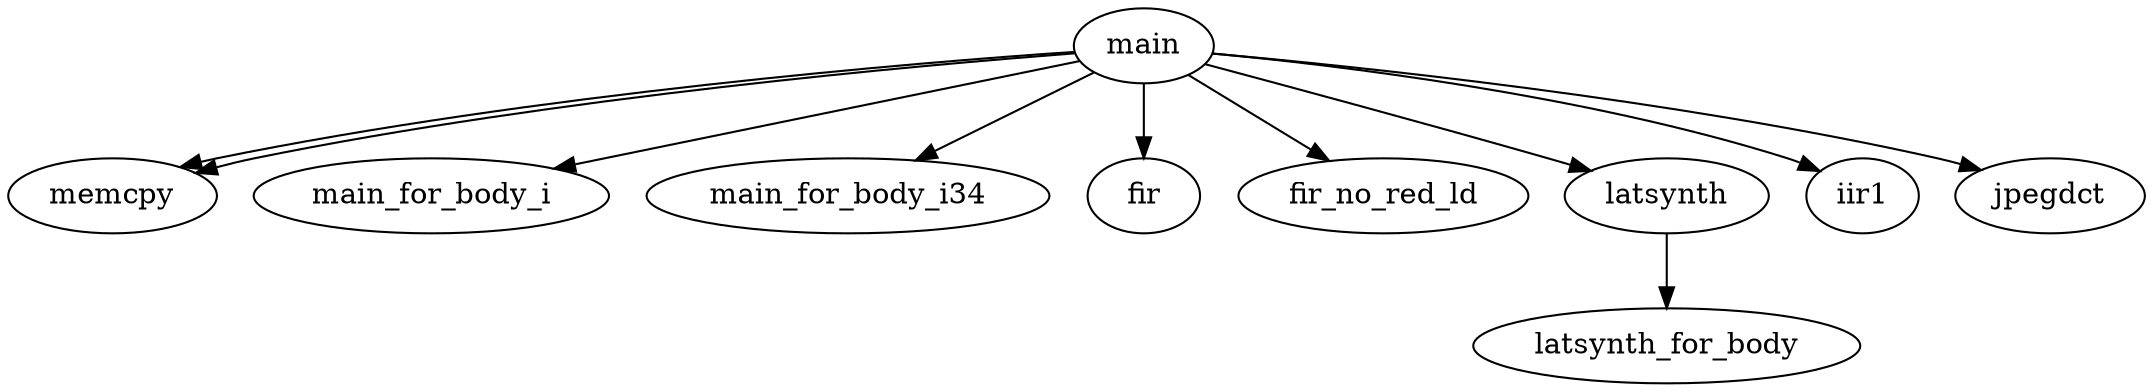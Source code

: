 digraph G {	main -> memcpy
	main -> memcpy
	main -> main_for_body_i
	main -> main_for_body_i34
	main -> fir
	main -> fir_no_red_ld
	main -> latsynth
	latsynth -> latsynth_for_body
	main -> iir1
	main -> jpegdct
}